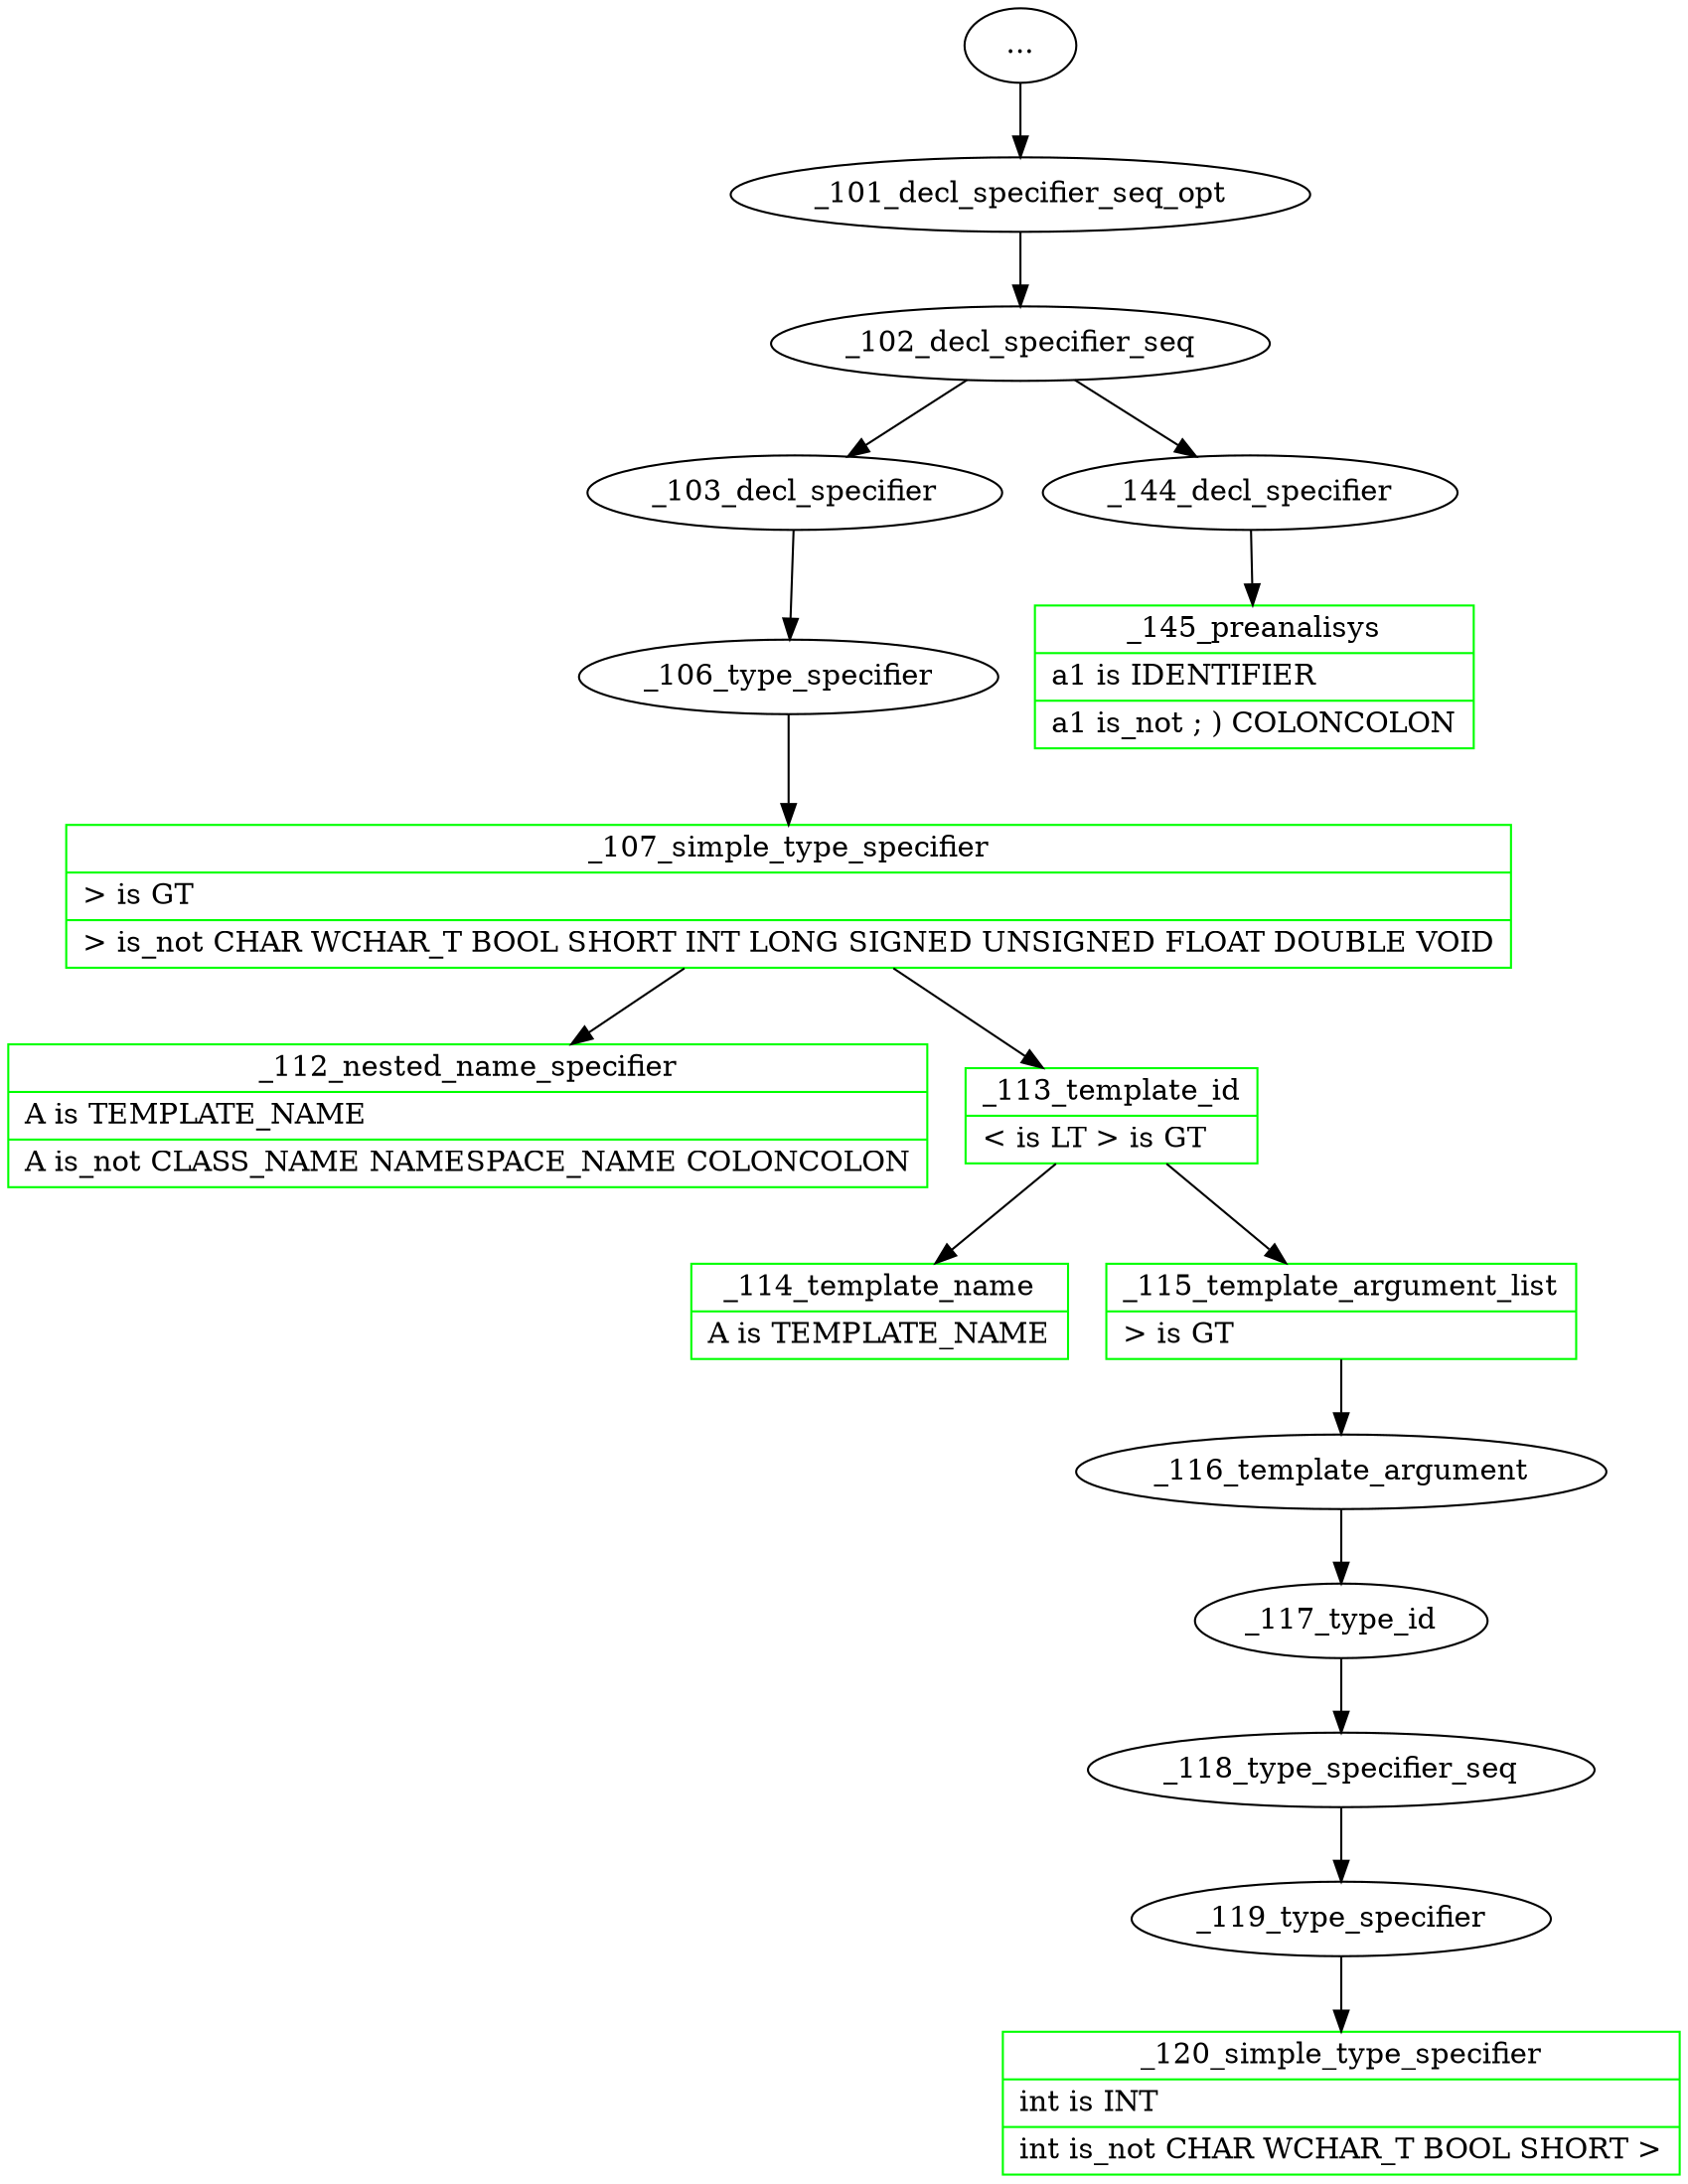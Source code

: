 digraph G {
//	size="5,8!";
//	size="4,6!";

  _CONTINUE_1 [label="..."]
//  _CONTINUE_2 [label="..."]

  _101_decl_specifier_seq_opt[URL="decl_specifier_seq_opt[/home/hevia/working/abidos_cpp/processor/src/parser_descent_rules.cpp:2469]", label="_101_decl_specifier_seq_opt"]
  _102_decl_specifier_seq[URL="decl_specifier_seq[/home/hevia/working/abidos_cpp/processor/src/parser_descent_rules.cpp:689]", label="_102_decl_specifier_seq"]
  _103_decl_specifier[URL="decl_specifier[/home/hevia/working/abidos_cpp/processor/src/parser_descent_rules.cpp:717]", label="_103_decl_specifier"]
//  _104_preanalisys[URL="preanalisys[/home/hevia/working/abidos_cpp/processor/src/parser_descent.cpp:408]", label="{_104_preanalisys|A\ is_not ;\ )\ COLONCOLON\ IDENTIFIER\ ~\ #}", shape="record", color=black, style=dotted]
//  _105_storage_class_specifier[URL="storage_class_specifier[/home/hevia/working/abidos_cpp/processor/src/parser_descent_rules.cpp:861]", label="{_105_storage_class_specifier|A\ is_not AUTO\ REGISTER\ STATIC\ EXTERN\ MUTABLE}", shape="record", color=black, style=dotted]
  _106_type_specifier[URL="type_specifier[/home/hevia/working/abidos_cpp/processor/src/parser_descent_rules.cpp:883]", label="_106_type_specifier"]
  _107_simple_type_specifier[URL="simple_type_specifier[/home/hevia/working/abidos_cpp/processor/src/parser_descent_rules.cpp:940]", label="{_107_simple_type_specifier| \> is  GT \l| \>\ is_not CHAR\ WCHAR_T\ BOOL\ SHORT\ INT\ LONG\ SIGNED\ UNSIGNED\ FLOAT\ DOUBLE\ VOID}", shape="record", color=green]
//  _108_type_name[URL="type_name[/home/hevia/working/abidos_cpp/processor/src/parser_descent_rules.cpp:1158]", label="_108_type_name"]
//  _109_class_name[URL="class_name[/home/hevia/working/abidos_cpp/processor/src/parser_descent_rules.cpp:310]", label="{_109_class_name|A\ is_not CLASS_NAME}", shape="record", color=black, style=dotted]
//  _110_enum_name[URL="enum_name[/home/hevia/working/abidos_cpp/processor/src/parser_descent_rules.cpp:349]", label="{_110_enum_name|A\ is_not ENUM\ ENUM_NAME}", shape="record", color=black, style=dotted]
//  _111_typedef_name[URL="typedef_name[/home/hevia/working/abidos_cpp/processor/src/parser_descent_rules.cpp:289]", label="{_111_typedef_name|A\ is_not TYPEDEF_NAME}", shape="record", color=black, style=dotted]
  _112_nested_name_specifier[URL="nested_name_specifier[/home/hevia/working/abidos_cpp/processor/src/parser_descent_rules.cpp:226]", label="{_112_nested_name_specifier|A is TEMPLATE_NAME\l|A\ is_not CLASS_NAME\ NAMESPACE_NAME\ COLONCOLON}", shape="record", color=green]
  _113_template_id[URL="template_id[/home/hevia/working/abidos_cpp/processor/src/parser_descent_rules.cpp:2291]", label="{_113_template_id| \< is  LT  \> is  GT \l}", shape="record", color=green]
  _114_template_name[URL="template_name[/home/hevia/working/abidos_cpp/processor/src/parser_descent_rules.cpp:376]", label="{_114_template_name|A is TEMPLATE_NAME\l}", shape="record", color=green]
  _115_template_argument_list[URL="template_argument_list[/home/hevia/working/abidos_cpp/processor/src/parser_descent_rules.cpp:2355]", label="{_115_template_argument_list| \> is  GT \l}", shape="record", color=green]
  _116_template_argument[URL="template_argument[/home/hevia/working/abidos_cpp/processor/src/parser_descent_rules.cpp:2397]", label="_116_template_argument"]
  _117_type_id[URL="type_id[/home/hevia/working/abidos_cpp/processor/src/parser_descent_rules.cpp:3045]", label="_117_type_id"]
  _118_type_specifier_seq[URL="type_specifier_seq[/home/hevia/working/abidos_cpp/processor/src/parser_descent_rules.cpp:3064]", label="_118_type_specifier_seq"]
  _119_type_specifier[URL="type_specifier[/home/hevia/working/abidos_cpp/processor/src/parser_descent_rules.cpp:883]", label="_119_type_specifier"]
  _120_simple_type_specifier[URL="simple_type_specifier[/home/hevia/working/abidos_cpp/processor/src/parser_descent_rules.cpp:940]", label="{_120_simple_type_specifier|int is INT\l|int\ is_not CHAR\ WCHAR_T\ BOOL\ SHORT\ \>}", shape="record", color=green]
//  _121_type_name[URL="type_name[/home/hevia/working/abidos_cpp/processor/src/parser_descent_rules.cpp:1158]", label="_121_type_name"]
//  _122_class_name[URL="class_name[/home/hevia/working/abidos_cpp/processor/src/parser_descent_rules.cpp:310]", label="{_122_class_name|int\ is_not CLASS_NAME}", shape="record", color=black, style=dotted]
//  _123_enum_name[URL="enum_name[/home/hevia/working/abidos_cpp/processor/src/parser_descent_rules.cpp:349]", label="{_123_enum_name|int\ is_not ENUM\ ENUM_NAME}", shape="record", color=black, style=dotted]
//  _124_typedef_name[URL="typedef_name[/home/hevia/working/abidos_cpp/processor/src/parser_descent_rules.cpp:289]", label="{_124_typedef_name|int\ is_not TYPEDEF_NAME}", shape="record", color=black, style=dotted]
//  _125_nested_name_specifier[URL="nested_name_specifier[/home/hevia/working/abidos_cpp/processor/src/parser_descent_rules.cpp:226]", label="{_125_nested_name_specifier|int\ is_not CLASS_NAME\ NAMESPACE_NAME\ TEMPLATE_NAME}", shape="record", color=black, style=dotted]
//  _126_template_id[URL="template_id[/home/hevia/working/abidos_cpp/processor/src/parser_descent_rules.cpp:2291]", label="_126_template_id"]
//  _127_template_name[URL="template_name[/home/hevia/working/abidos_cpp/processor/src/parser_descent_rules.cpp:376]", label="{_127_template_name|int\ is_not TEMPLATE_NAME}", shape="record", color=black, style=dotted]
//  _128_type_specifier[URL="type_specifier[/home/hevia/working/abidos_cpp/processor/src/parser_descent_rules.cpp:883]", label="_128_type_specifier"]
//  _129_simple_type_specifier[URL="simple_type_specifier[/home/hevia/working/abidos_cpp/processor/src/parser_descent_rules.cpp:940]", label="{_129_simple_type_specifier| \>\ is_not CHAR\ WCHAR_T\ BOOL\ SHORT\ INT\ LONG\ SIGNED\ UNSIGNED\ FLOAT\ DOUBLE\ VOID\ INTEGER}", shape="record", color=black, style=dotted]
//  _130_type_name[URL="type_name[/home/hevia/working/abidos_cpp/processor/src/parser_descent_rules.cpp:1158]", label="_130_type_name"]
//  _131_class_name[URL="class_name[/home/hevia/working/abidos_cpp/processor/src/parser_descent_rules.cpp:310]", label="{_131_class_name| \>\ is_not CLASS_NAME}", shape="record", color=black, style=dotted]
//  _132_enum_name[URL="enum_name[/home/hevia/working/abidos_cpp/processor/src/parser_descent_rules.cpp:349]", label="{_132_enum_name| \>\ is_not ENUM\ ENUM_NAME}", shape="record", color=black, style=dotted]
//  _133_typedef_name[URL="typedef_name[/home/hevia/working/abidos_cpp/processor/src/parser_descent_rules.cpp:289]", label="{_133_typedef_name| \>\ is_not TYPEDEF_NAME}", shape="record", color=black, style=dotted]
//  _134_nested_name_specifier[URL="nested_name_specifier[/home/hevia/working/abidos_cpp/processor/src/parser_descent_rules.cpp:226]", label="{_134_nested_name_specifier| \>\ is_not CLASS_NAME\ NAMESPACE_NAME\ TEMPLATE_NAME}", shape="record", color=black, style=dotted]
//  _135_template_id[URL="template_id[/home/hevia/working/abidos_cpp/processor/src/parser_descent_rules.cpp:2291]", label="_135_template_id"]
//  _136_template_name[URL="template_name[/home/hevia/working/abidos_cpp/processor/src/parser_descent_rules.cpp:376]", label="{_136_template_name| \>\ is_not TEMPLATE_NAME}", shape="record", color=black, style=dotted]
//  _137_class_specifier[URL="class_specifier[/home/hevia/working/abidos_cpp/processor/src/parser_descent_rules.cpp:1375]", label="_137_class_specifier"]
//  _138_class_head[URL="class_head[/home/hevia/working/abidos_cpp/processor/src/parser_descent_rules.cpp:1541]", label="_138_class_head"]
//  _139_class_key[URL="class_key[/home/hevia/working/abidos_cpp/processor/src/parser_descent_rules.cpp:1567]", label="{_139_class_key| \>\ is_not CLASS\ STRUCT\ UNION}", shape="record", color=black, style=dotted]
//  _140_cv_qualifier[URL="cv_qualifier[/home/hevia/working/abidos_cpp/processor/src/parser_descent_rules.cpp:2990]", label="{_140_cv_qualifier| \>\ is_not CONST\ VOLATILE}", shape="record", color=black, style=dotted]
//  _141_enum_specifier[URL="enum_specifier[/home/hevia/working/abidos_cpp/processor/src/parser_descent_rules.cpp:1182]", label="{_141_enum_specifier| \>\ is_not ENUM}", shape="record", color=black, style=dotted]
//  _142_abstract_declarator[URL="abstract_declarator[/home/hevia/working/abidos_cpp/processor/src/parser_descent_rules.cpp:3087]", label="_142_abstract_declarator"]
//  _143_ptr_specifier[URL="ptr_specifier[/home/hevia/working/abidos_cpp/processor/src/parser_descent_rules.cpp:1107]", label="{_143_ptr_specifier| \>\ is_not *\ &}", shape="record", color=black, style=dotted]
  _144_decl_specifier[URL="decl_specifier[/home/hevia/working/abidos_cpp/processor/src/parser_descent_rules.cpp:717]", label="_144_decl_specifier"]
  _145_preanalisys[URL="preanalisys[/home/hevia/working/abidos_cpp/processor/src/parser_descent.cpp:408]", label="{_145_preanalisys|a1 is IDENTIFIER\l|a1\ is_not ;\ )\ COLONCOLON}", shape="record", color=green]


  _CONTINUE_1 ->_101_decl_specifier_seq_opt;
  _101_decl_specifier_seq_opt->_102_decl_specifier_seq;
  _102_decl_specifier_seq->_103_decl_specifier;
//  _103_decl_specifier->_104_preanalisys;
//  _103_decl_specifier->_105_storage_class_specifier;
  _103_decl_specifier->_106_type_specifier;
  _106_type_specifier->_107_simple_type_specifier;
//  _107_simple_type_specifier->_108_type_name;
//  _108_type_name->_109_class_name;
//  _108_type_name->_110_enum_name;
//  _108_type_name->_111_typedef_name;
  _107_simple_type_specifier->_112_nested_name_specifier;
  _107_simple_type_specifier->_113_template_id;
  _113_template_id->_114_template_name;
  _113_template_id->_115_template_argument_list;
  _115_template_argument_list->_116_template_argument;
  _116_template_argument->_117_type_id;
  _117_type_id->_118_type_specifier_seq;
  _118_type_specifier_seq->_119_type_specifier;
  _119_type_specifier->_120_simple_type_specifier;
//  _120_simple_type_specifier->_121_type_name;
//  _121_type_name->_122_class_name;
//  _121_type_name->_123_enum_name;
//  _121_type_name->_124_typedef_name;
//  _120_simple_type_specifier->_125_nested_name_specifier;
//  _120_simple_type_specifier->_126_template_id;
//  _126_template_id->_127_template_name;
//  _118_type_specifier_seq->_128_type_specifier;
//  _128_type_specifier->_129_simple_type_specifier;
//  _129_simple_type_specifier->_130_type_name;
//  _130_type_name->_131_class_name;
//  _130_type_name->_132_enum_name;
//  _130_type_name->_133_typedef_name;
//  _129_simple_type_specifier->_134_nested_name_specifier;
//  _129_simple_type_specifier->_135_template_id;
//  _135_template_id->_136_template_name;
//  _128_type_specifier->_137_class_specifier;
//  _137_class_specifier->_138_class_head;
//  _138_class_head->_139_class_key;
//  _128_type_specifier->_140_cv_qualifier;
//  _128_type_specifier->_141_enum_specifier;
//  _117_type_id->_142_abstract_declarator;
//  _142_abstract_declarator->_143_ptr_specifier;
  _102_decl_specifier_seq->_144_decl_specifier;
  _144_decl_specifier->_145_preanalisys;
}
